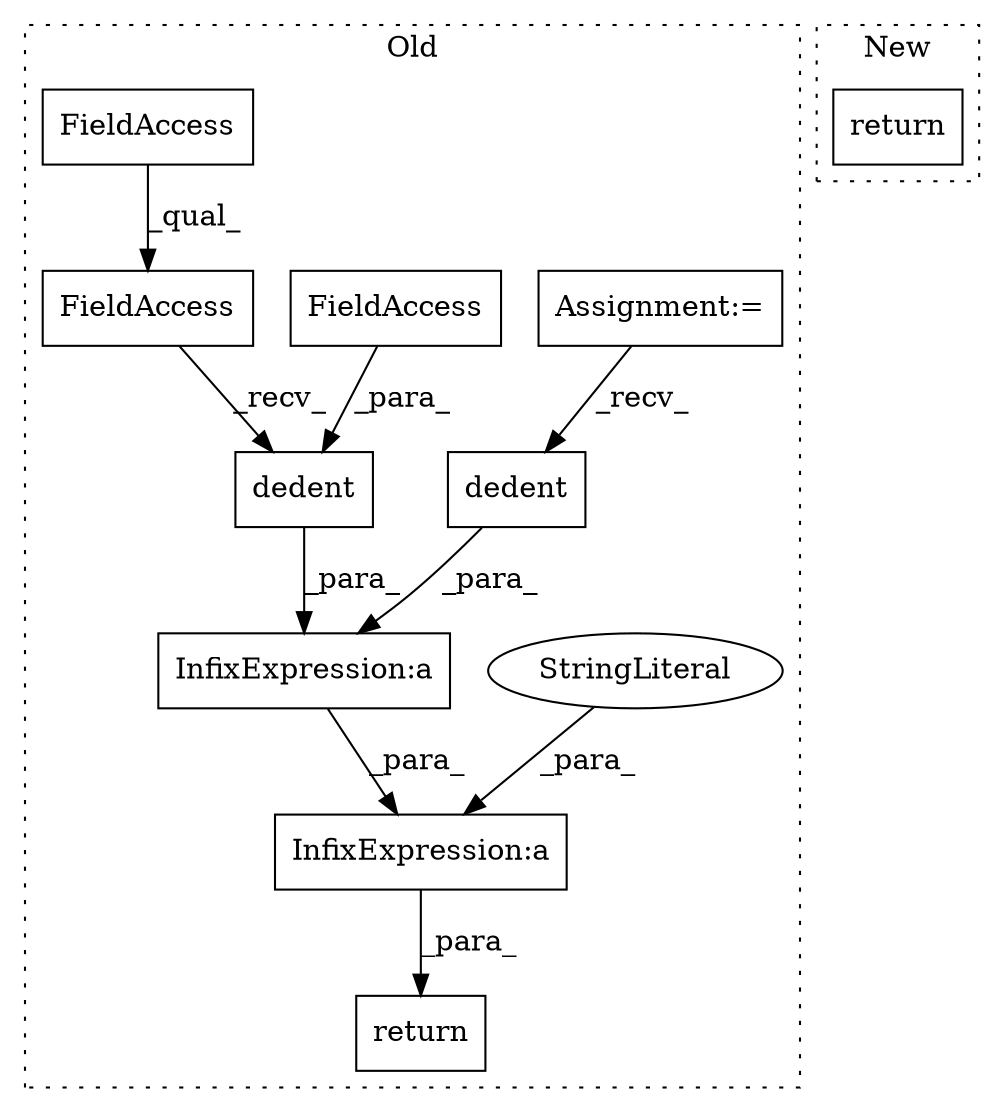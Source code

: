 digraph G {
subgraph cluster0 {
1 [label="dedent" a="32" s="5502" l="8" shape="box"];
3 [label="return" a="41" s="5484" l="7" shape="box"];
4 [label="Assignment:=" a="7" s="5435" l="8" shape="box"];
5 [label="InfixExpression:a" a="27" s="5574" l="3" shape="box"];
6 [label="InfixExpression:a" a="27" s="5510" l="3" shape="box"];
7 [label="StringLiteral" a="45" s="5577" l="9" shape="ellipse"];
8 [label="dedent" a="32" s="5544,5572" l="7,1" shape="box"];
9 [label="FieldAccess" a="22" s="5551" l="21" shape="box"];
10 [label="FieldAccess" a="22" s="5513" l="30" shape="box"];
11 [label="FieldAccess" a="22" s="5513" l="24" shape="box"];
label = "Old";
style="dotted";
}
subgraph cluster1 {
2 [label="return" a="41" s="4738" l="8" shape="box"];
label = "New";
style="dotted";
}
1 -> 6 [label="_para_"];
4 -> 1 [label="_recv_"];
5 -> 3 [label="_para_"];
6 -> 5 [label="_para_"];
7 -> 5 [label="_para_"];
8 -> 6 [label="_para_"];
9 -> 8 [label="_para_"];
10 -> 8 [label="_recv_"];
11 -> 10 [label="_qual_"];
}